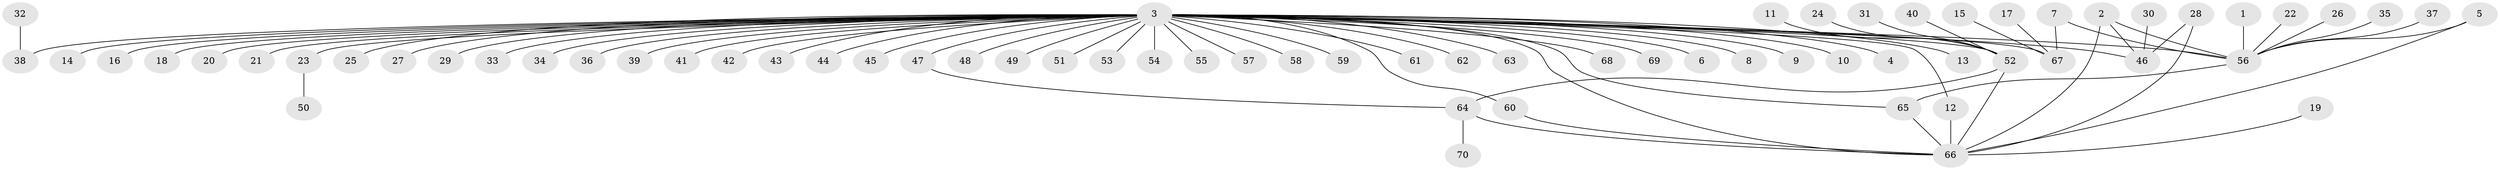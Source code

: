// original degree distribution, {10: 0.007194244604316547, 44: 0.007194244604316547, 2: 0.15827338129496402, 1: 0.6618705035971223, 14: 0.007194244604316547, 11: 0.007194244604316547, 3: 0.05755395683453238, 4: 0.04316546762589928, 5: 0.02877697841726619, 7: 0.02158273381294964}
// Generated by graph-tools (version 1.1) at 2025/26/03/09/25 03:26:04]
// undirected, 70 vertices, 81 edges
graph export_dot {
graph [start="1"]
  node [color=gray90,style=filled];
  1;
  2;
  3;
  4;
  5;
  6;
  7;
  8;
  9;
  10;
  11;
  12;
  13;
  14;
  15;
  16;
  17;
  18;
  19;
  20;
  21;
  22;
  23;
  24;
  25;
  26;
  27;
  28;
  29;
  30;
  31;
  32;
  33;
  34;
  35;
  36;
  37;
  38;
  39;
  40;
  41;
  42;
  43;
  44;
  45;
  46;
  47;
  48;
  49;
  50;
  51;
  52;
  53;
  54;
  55;
  56;
  57;
  58;
  59;
  60;
  61;
  62;
  63;
  64;
  65;
  66;
  67;
  68;
  69;
  70;
  1 -- 56 [weight=1.0];
  2 -- 46 [weight=1.0];
  2 -- 56 [weight=1.0];
  2 -- 66 [weight=1.0];
  3 -- 4 [weight=2.0];
  3 -- 6 [weight=1.0];
  3 -- 8 [weight=1.0];
  3 -- 9 [weight=1.0];
  3 -- 10 [weight=1.0];
  3 -- 12 [weight=1.0];
  3 -- 13 [weight=1.0];
  3 -- 14 [weight=1.0];
  3 -- 16 [weight=1.0];
  3 -- 18 [weight=1.0];
  3 -- 20 [weight=1.0];
  3 -- 21 [weight=1.0];
  3 -- 23 [weight=1.0];
  3 -- 25 [weight=1.0];
  3 -- 27 [weight=1.0];
  3 -- 29 [weight=1.0];
  3 -- 33 [weight=1.0];
  3 -- 34 [weight=1.0];
  3 -- 36 [weight=1.0];
  3 -- 38 [weight=1.0];
  3 -- 39 [weight=1.0];
  3 -- 41 [weight=1.0];
  3 -- 42 [weight=1.0];
  3 -- 43 [weight=1.0];
  3 -- 44 [weight=1.0];
  3 -- 45 [weight=1.0];
  3 -- 46 [weight=1.0];
  3 -- 47 [weight=1.0];
  3 -- 48 [weight=1.0];
  3 -- 49 [weight=1.0];
  3 -- 51 [weight=1.0];
  3 -- 52 [weight=1.0];
  3 -- 53 [weight=1.0];
  3 -- 54 [weight=1.0];
  3 -- 55 [weight=1.0];
  3 -- 56 [weight=1.0];
  3 -- 57 [weight=1.0];
  3 -- 58 [weight=1.0];
  3 -- 59 [weight=1.0];
  3 -- 60 [weight=1.0];
  3 -- 61 [weight=1.0];
  3 -- 62 [weight=1.0];
  3 -- 63 [weight=1.0];
  3 -- 65 [weight=1.0];
  3 -- 66 [weight=1.0];
  3 -- 67 [weight=1.0];
  3 -- 68 [weight=1.0];
  3 -- 69 [weight=1.0];
  5 -- 56 [weight=1.0];
  5 -- 66 [weight=1.0];
  7 -- 56 [weight=1.0];
  7 -- 67 [weight=1.0];
  11 -- 52 [weight=1.0];
  12 -- 66 [weight=1.0];
  15 -- 67 [weight=1.0];
  17 -- 67 [weight=1.0];
  19 -- 66 [weight=1.0];
  22 -- 56 [weight=1.0];
  23 -- 50 [weight=1.0];
  24 -- 52 [weight=1.0];
  26 -- 56 [weight=1.0];
  28 -- 46 [weight=1.0];
  28 -- 66 [weight=1.0];
  30 -- 46 [weight=1.0];
  31 -- 52 [weight=1.0];
  32 -- 38 [weight=1.0];
  35 -- 56 [weight=1.0];
  37 -- 56 [weight=1.0];
  40 -- 52 [weight=1.0];
  47 -- 64 [weight=1.0];
  52 -- 64 [weight=1.0];
  52 -- 66 [weight=1.0];
  56 -- 65 [weight=1.0];
  60 -- 66 [weight=2.0];
  64 -- 66 [weight=1.0];
  64 -- 70 [weight=1.0];
  65 -- 66 [weight=1.0];
}
